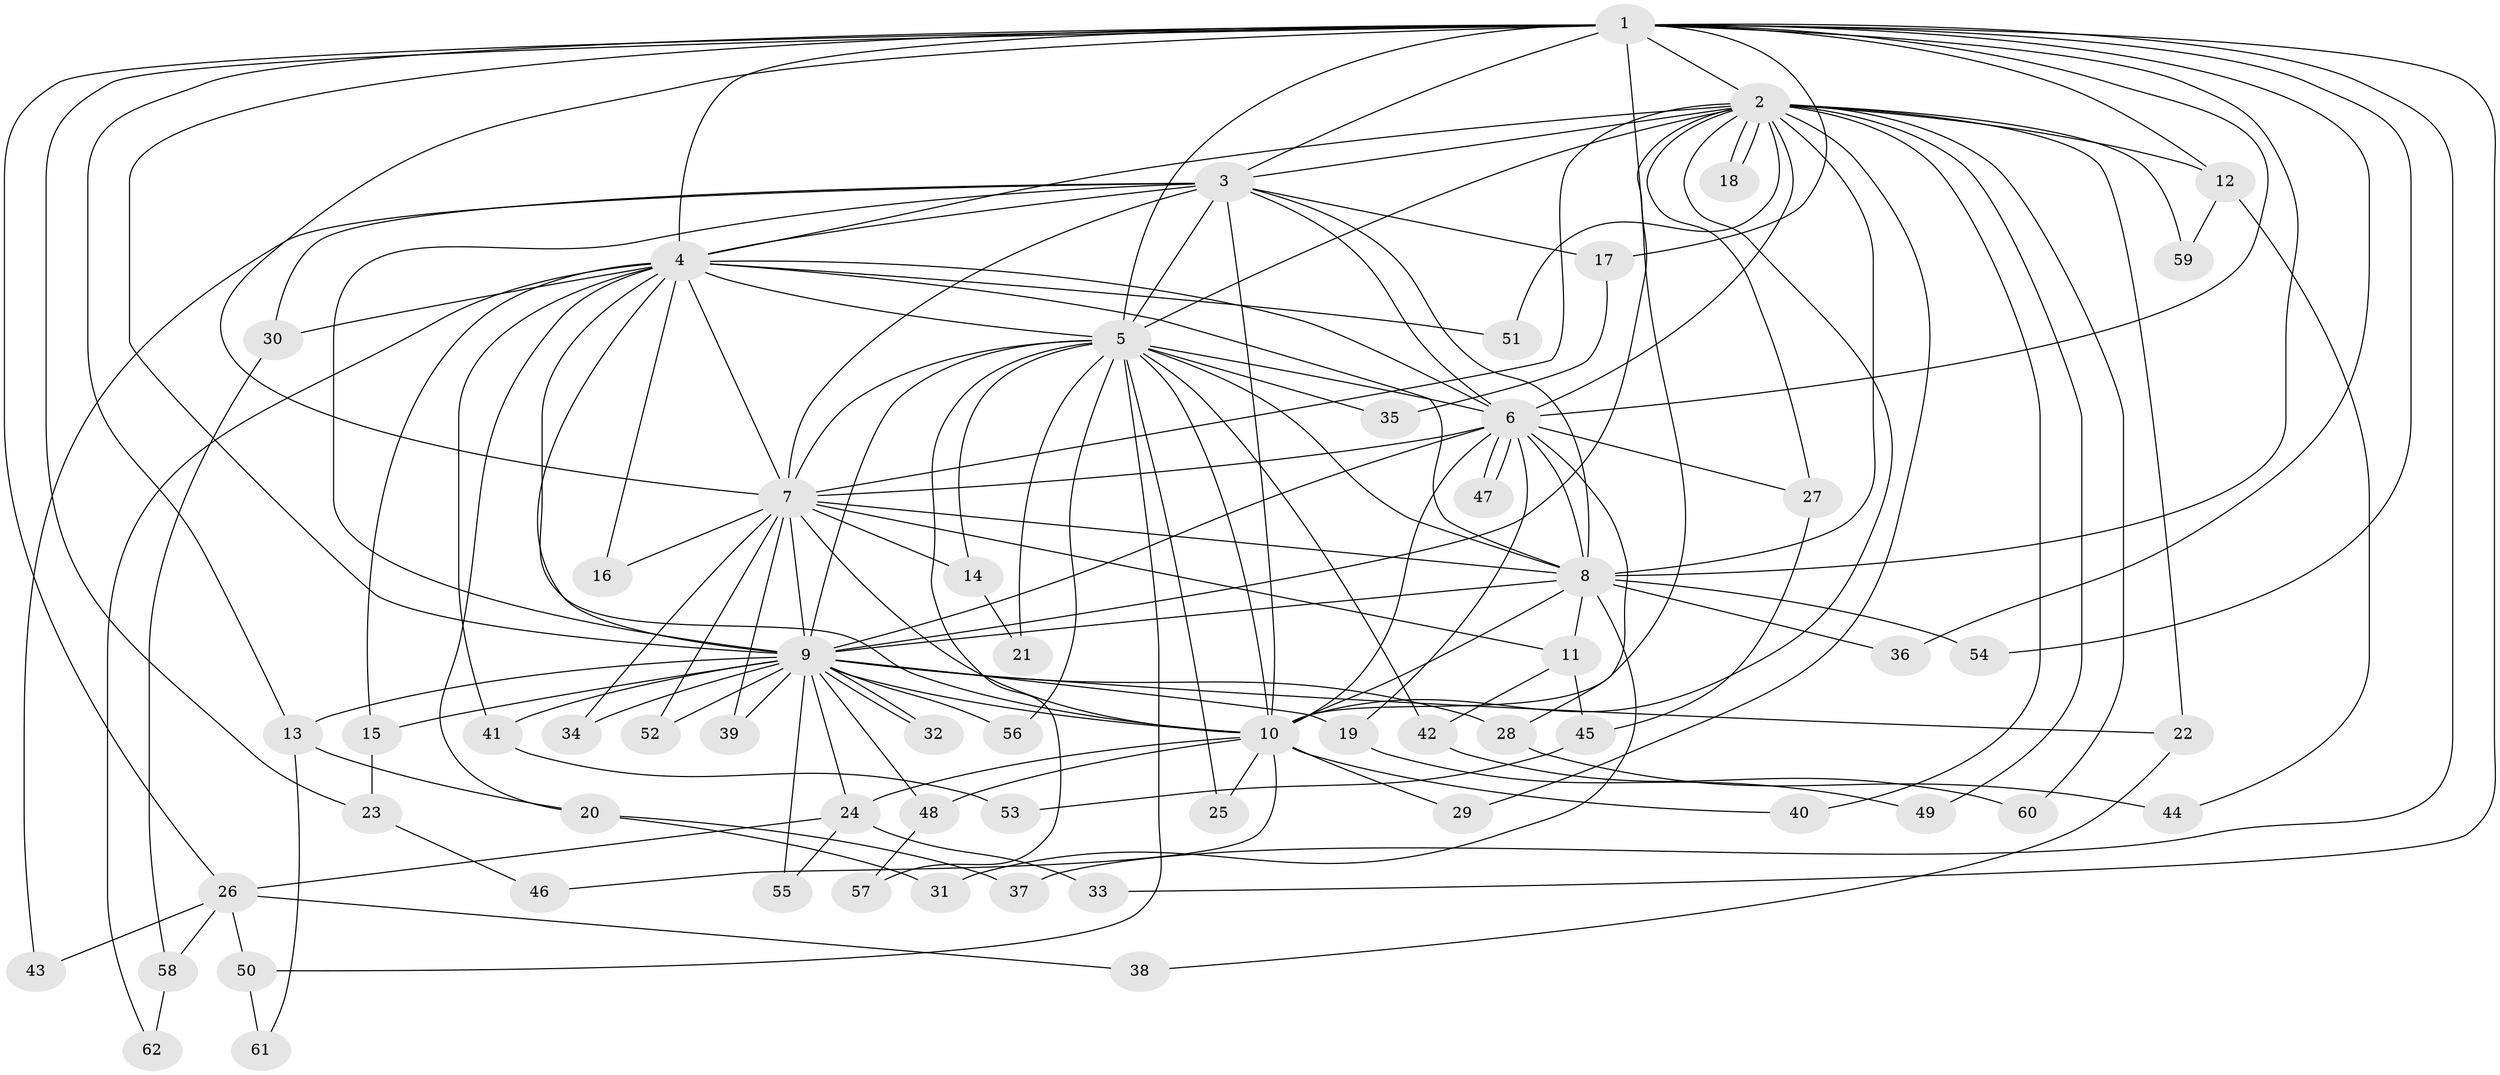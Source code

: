 // Generated by graph-tools (version 1.1) at 2025/49/03/09/25 03:49:36]
// undirected, 62 vertices, 149 edges
graph export_dot {
graph [start="1"]
  node [color=gray90,style=filled];
  1;
  2;
  3;
  4;
  5;
  6;
  7;
  8;
  9;
  10;
  11;
  12;
  13;
  14;
  15;
  16;
  17;
  18;
  19;
  20;
  21;
  22;
  23;
  24;
  25;
  26;
  27;
  28;
  29;
  30;
  31;
  32;
  33;
  34;
  35;
  36;
  37;
  38;
  39;
  40;
  41;
  42;
  43;
  44;
  45;
  46;
  47;
  48;
  49;
  50;
  51;
  52;
  53;
  54;
  55;
  56;
  57;
  58;
  59;
  60;
  61;
  62;
  1 -- 2;
  1 -- 3;
  1 -- 4;
  1 -- 5;
  1 -- 6;
  1 -- 7;
  1 -- 8;
  1 -- 9;
  1 -- 10;
  1 -- 12;
  1 -- 13;
  1 -- 17;
  1 -- 23;
  1 -- 26;
  1 -- 33;
  1 -- 36;
  1 -- 37;
  1 -- 54;
  2 -- 3;
  2 -- 4;
  2 -- 5;
  2 -- 6;
  2 -- 7;
  2 -- 8;
  2 -- 9;
  2 -- 10;
  2 -- 12;
  2 -- 18;
  2 -- 18;
  2 -- 22;
  2 -- 27;
  2 -- 29;
  2 -- 40;
  2 -- 49;
  2 -- 51;
  2 -- 59;
  2 -- 60;
  3 -- 4;
  3 -- 5;
  3 -- 6;
  3 -- 7;
  3 -- 8;
  3 -- 9;
  3 -- 10;
  3 -- 17;
  3 -- 30;
  3 -- 43;
  4 -- 5;
  4 -- 6;
  4 -- 7;
  4 -- 8;
  4 -- 9;
  4 -- 10;
  4 -- 15;
  4 -- 16;
  4 -- 20;
  4 -- 30;
  4 -- 41;
  4 -- 51;
  4 -- 62;
  5 -- 6;
  5 -- 7;
  5 -- 8;
  5 -- 9;
  5 -- 10;
  5 -- 14;
  5 -- 21;
  5 -- 25;
  5 -- 35;
  5 -- 42;
  5 -- 50;
  5 -- 56;
  5 -- 57;
  6 -- 7;
  6 -- 8;
  6 -- 9;
  6 -- 10;
  6 -- 19;
  6 -- 27;
  6 -- 28;
  6 -- 47;
  6 -- 47;
  7 -- 8;
  7 -- 9;
  7 -- 10;
  7 -- 11;
  7 -- 14;
  7 -- 16;
  7 -- 34;
  7 -- 39;
  7 -- 52;
  8 -- 9;
  8 -- 10;
  8 -- 11;
  8 -- 31;
  8 -- 36;
  8 -- 54;
  9 -- 10;
  9 -- 13;
  9 -- 15;
  9 -- 19;
  9 -- 22;
  9 -- 24;
  9 -- 28;
  9 -- 32;
  9 -- 32;
  9 -- 34;
  9 -- 39;
  9 -- 41;
  9 -- 48;
  9 -- 52;
  9 -- 55;
  9 -- 56;
  10 -- 24;
  10 -- 25;
  10 -- 29;
  10 -- 40;
  10 -- 46;
  10 -- 48;
  11 -- 42;
  11 -- 45;
  12 -- 44;
  12 -- 59;
  13 -- 20;
  13 -- 61;
  14 -- 21;
  15 -- 23;
  17 -- 35;
  19 -- 49;
  20 -- 31;
  20 -- 37;
  22 -- 38;
  23 -- 46;
  24 -- 26;
  24 -- 33;
  24 -- 55;
  26 -- 38;
  26 -- 43;
  26 -- 50;
  26 -- 58;
  27 -- 45;
  28 -- 44;
  30 -- 58;
  41 -- 53;
  42 -- 60;
  45 -- 53;
  48 -- 57;
  50 -- 61;
  58 -- 62;
}
